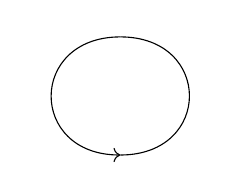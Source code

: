\begin{tikzpicture}
	\begin{pgfonlayer}{nodelayer}
		\node [style=none] (43) at (0, -0.75) {};
		\node [style=none] (44) at (0, 0.75) {};
	\end{pgfonlayer}
	\begin{pgfonlayer}{edgelayer}
		\draw [->, bend right=90, looseness=2.00] (44.center) to (43.center);
		\draw [bend right=90, looseness=2.00] (43.center) to (44.center);
	\end{pgfonlayer}
\end{tikzpicture}
